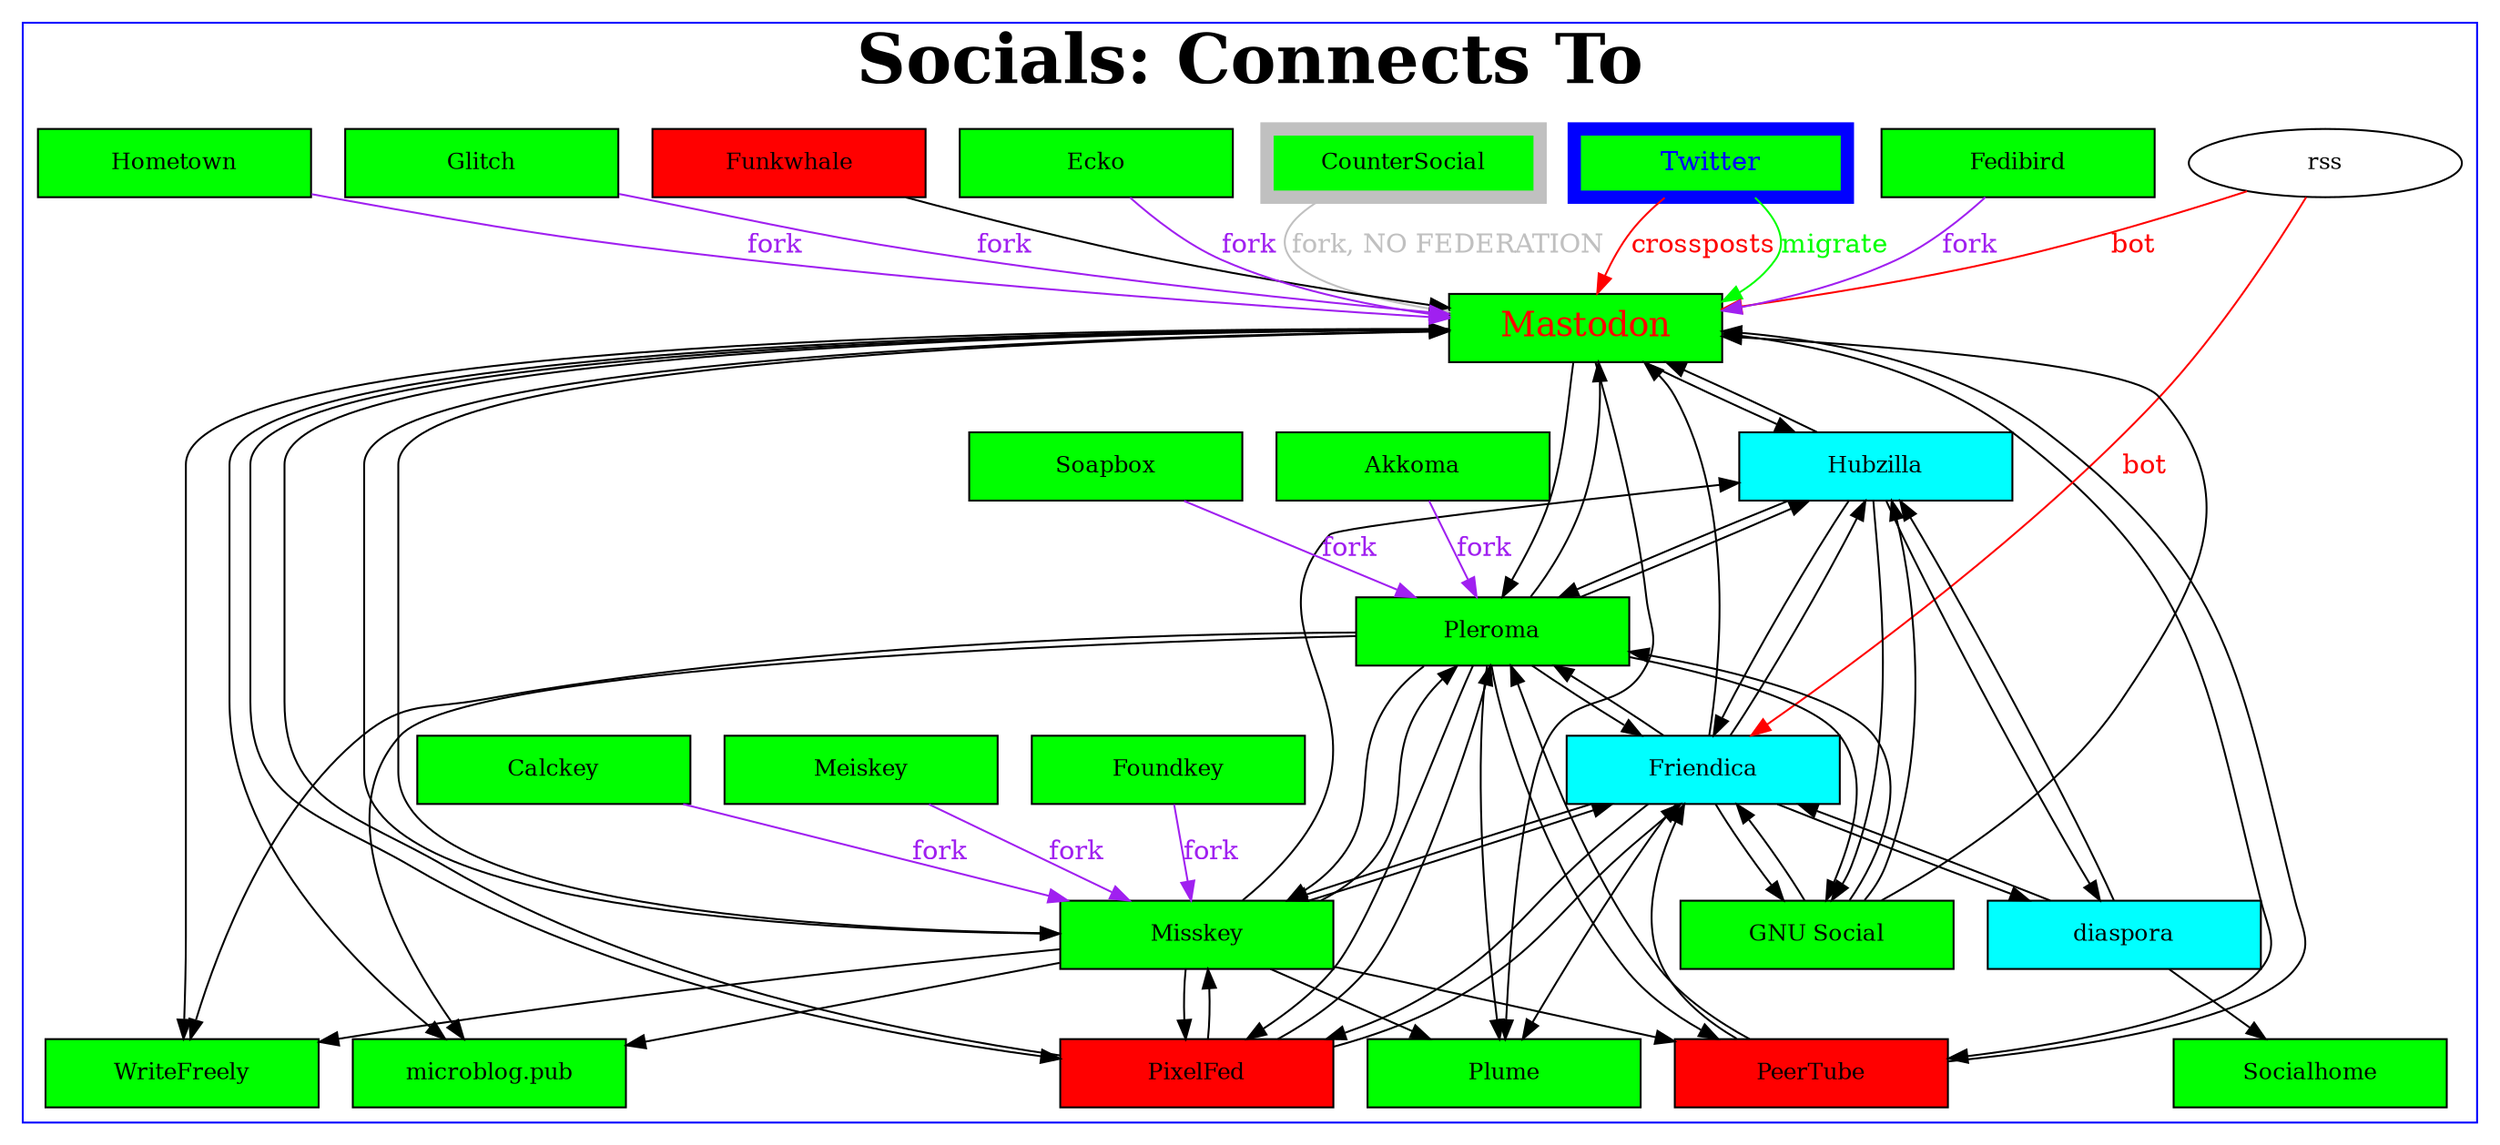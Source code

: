 digraph class_extends {
    // rankdir=LR; // default Top Down
    size="20,20"
    subgraph cluster_1 {
                    // node [style=filled];
                    fontzie=36
                    label = <<B><FONT POINT-SIZE="36">Socials: Connects To</FONT></B>>;
                    color=blue

                    // defaults
                    // node [shape = doublecircle]; LR_0 LR_3 LR_4 LR_8;
                    node [style=filled, shape = rectangle, fixedsize=true, width=2, height=0.5, fontsize=12, fillcolor=green];
                    // Microblogging = green

                    // custom callout colors
                    "Mastodon" [style=filled, fillcolor=green, fontsize=18, fontcolor=red]

                    "Twitter" [style="bold,filled", color=blue, penwidth=7,  fillcolor=green, fontsize=14, fontcolor=blue ]
                    "CounterSocial" [style="bold,filled", penwidth=7, color=gray, fillcolor=green, fontcolor=black ]

                    "rss" [shape = ellipse, fillcolor=white ]

                    // Macroblobbing
                    "Hubzilla"  [ style=filled, fillcolor=cyan ] 
                    "diaspora"  [ style=filled, fillcolor=cyan ] 
                    "Friendica"  [ style=filled, fillcolor=cyan ] 

                    // Video, Image, Audio
                    "PeerTube"  [ style=filled, fillcolor=red ] 
                    "PixelFed"  [ style=filled, fillcolor=red ] 
                    "Funkwhale" [ style=filled, fillcolor=red ] 
                    
                    // "other"  [ style=filled, fillcolor=cyan ] 
        // ARCS
        // "a" -> "b" [ label = "name", color = red ];

        // diaspora (macroblogging) (i thought it was suppsed to be micro??)
        "diaspora" -> "Friendica"  ;
        "diaspora" -> "Hubzilla" ;
        "diaspora" -> "Socialhome" ;

        // Hubzilla (macroblogging)
        "Hubzilla" -> "diaspora" ;
        "Hubzilla" -> "Mastodon" ;
        "Hubzilla" -> "Friendica" ;
        "Hubzilla" -> "GNU Social" ;
        "Hubzilla" -> "Pleroma" ;

        // Mastodon (microblogging)
        "Mastodon" -> "Hubzilla" ;
        "Mastodon" -> "microblog.pub" ;
        "Mastodon" -> "Misskey" ;
        "Mastodon" -> "PeerTube" ;
        "Mastodon" -> "PixelFed" ;
        "Mastodon" -> "Pleroma" ;
        "Mastodon" -> "Plume" ;
        "Mastodon" -> "WriteFreely" ;
        "rss"      -> "Mastodon" [ label = "bot" , fontcolor=red, color = red ] ;
        "Twitter"  -> "Mastodon" [ label = "crossposts" , fontcolor=red, color = red ] ;
        "Twitter"  -> "Mastodon" [ label = "migrate" , fontcolor=green, color = green ] ;

        "Glitch"   -> "Mastodon" [ label = "fork" , fontcolor=purple, color = purple ] ;
        "Hometown" -> "Mastodon" [ label = "fork" , fontcolor=purple, color = purple ] ;
        "Fedibird" -> "Mastodon" [ label = "fork" , fontcolor=purple, color = purple ] ;
        "Ecko"     -> "Mastodon" [ label = "fork" , fontcolor=purple, color = purple ] ;
        "CounterSocial"     -> "Mastodon" [ label = "fork, NO FEDERATION" , fontcolor=grey, color = grey ] ;

        // Misskey (microblogging)
        "Misskey" -> "Friendica" ;
        "Misskey" -> "Hubzilla" ;
        "Misskey" -> "microblog.pub" ;
        "Misskey" -> "Mastodon" ;
        "Misskey" -> "PeerTube" ;
        "Misskey" -> "PixelFed" ;
        "Misskey" -> "Pleroma" ;
        "Misskey" -> "Plume" ;
        "Misskey" -> "WriteFreely" ;
        "Calckey"     -> "Misskey" [ label = "fork" , fontcolor=purple, color = purple ] ;
        "Foundkey"     -> "Misskey" [ label = "fork" , fontcolor=purple, color = purple ] ;
        "Meiskey"     -> "Misskey" [ label = "fork" , fontcolor=purple, color = purple ] ;

        // Peertube (Video)
        "PeerTube" -> "Friendica" ;
        "PeerTube" -> "Mastodon" ;
        "PeerTube" -> "Pleroma" ;

        // Pleroma (microblogging)
        "Pleroma" -> "Friendica" ;
        "Pleroma" -> "GNU Social" ;
        "Pleroma" -> "Hubzilla" ;
        "Pleroma" -> "Mastodon" ;
        "Pleroma" -> "microblog.pub" ;
        "Pleroma" -> "Misskey" ;
        "Pleroma" -> "PeerTube" ;
        "Pleroma" -> "PixelFed" ;
        "Pleroma" -> "Plume" ;
        "Pleroma" -> "WriteFreely" ;
        "Akkoma"     -> "Pleroma" [ label = "fork" , fontcolor=purple, color = purple ] ;
        "Soapbox"     -> "Pleroma" [ label = "fork" , fontcolor=purple, color = purple ] ;

        // GNU Social (microblogging)
        "GNU Social" -> "Friendica" ;
        "GNU Social" -> "Hubzilla" ;
        "GNU Social" -> "Mastodon" ;
        "GNU Social" -> "Pleroma" ;
        
        // PixelFed
        "PixelFed" -> "Friendica" ;
        "PixelFed" -> "Mastodon" ;
        "PixelFed" -> "Misskey" ;
        "PixelFed" -> "Pleroma" ;
        
        // Friendica (macroblogging)
        "Friendica" -> "diaspora" ;
        "Friendica" -> "GNU Social" ;
        "Friendica" -> "Hubzilla" ;
        "Friendica" -> "Mastodon" ;
        "Friendica" -> "Misskey" ;
        "Friendica" -> "PixelFed" ;
        "Friendica" -> "Pleroma" ;
        "Friendica" -> "Plume" ;
        "rss"      -> "Friendica" [ label = "bot" , fontcolor=red, color = red ] ;

        // Funkwhale (audo streaming)
        "Funkwhale" -> "Mastodon" ;

        
	
    }
}

